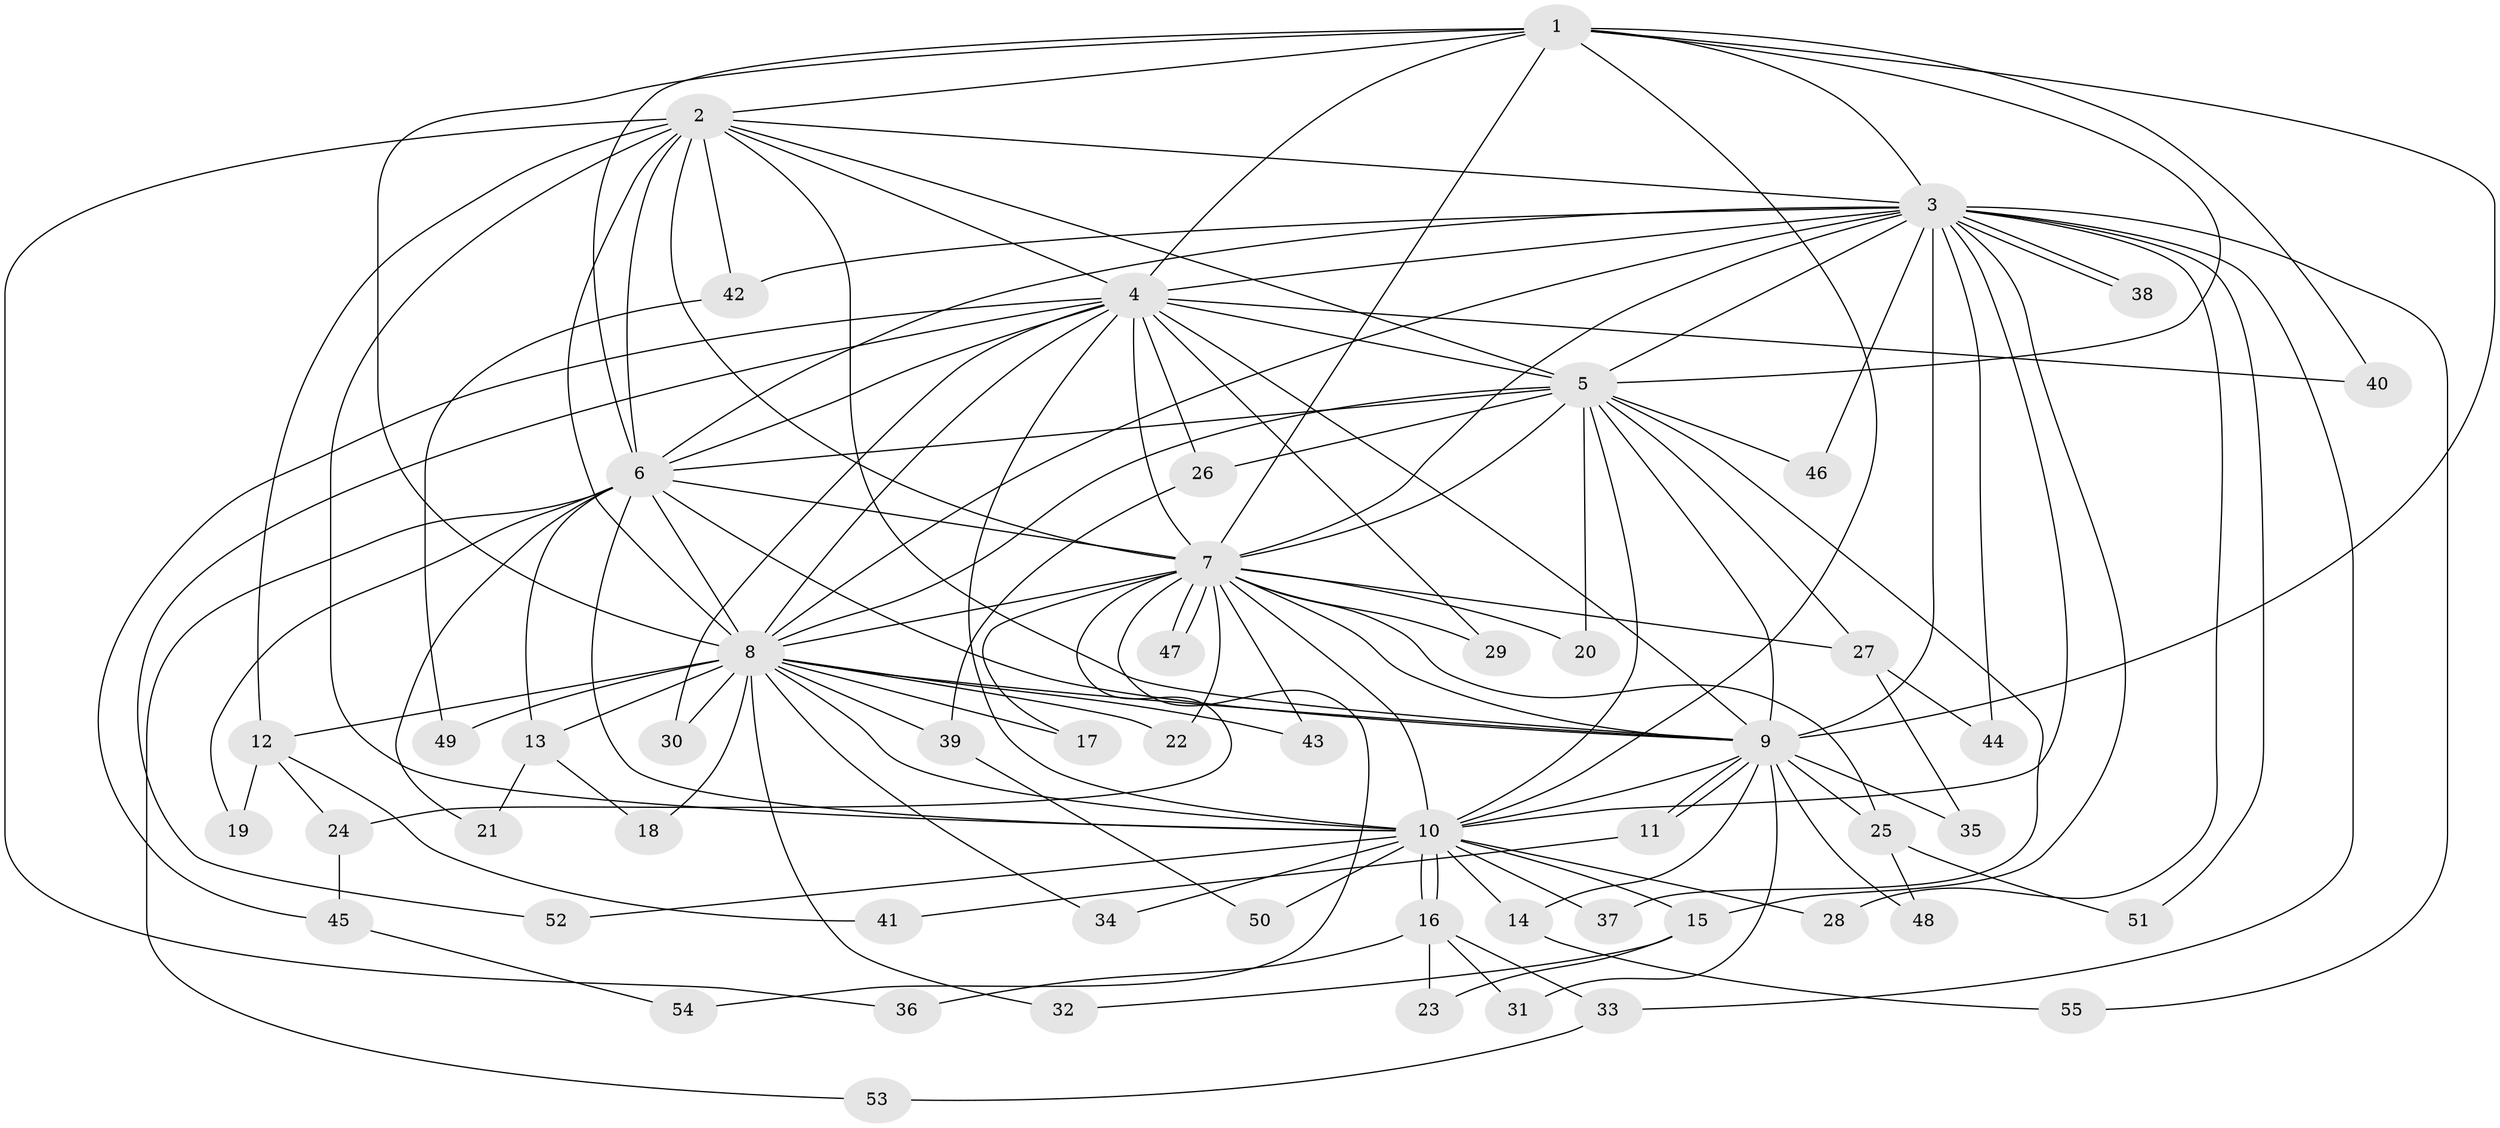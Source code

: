 // Generated by graph-tools (version 1.1) at 2025/45/03/09/25 04:45:07]
// undirected, 55 vertices, 135 edges
graph export_dot {
graph [start="1"]
  node [color=gray90,style=filled];
  1;
  2;
  3;
  4;
  5;
  6;
  7;
  8;
  9;
  10;
  11;
  12;
  13;
  14;
  15;
  16;
  17;
  18;
  19;
  20;
  21;
  22;
  23;
  24;
  25;
  26;
  27;
  28;
  29;
  30;
  31;
  32;
  33;
  34;
  35;
  36;
  37;
  38;
  39;
  40;
  41;
  42;
  43;
  44;
  45;
  46;
  47;
  48;
  49;
  50;
  51;
  52;
  53;
  54;
  55;
  1 -- 2;
  1 -- 3;
  1 -- 4;
  1 -- 5;
  1 -- 6;
  1 -- 7;
  1 -- 8;
  1 -- 9;
  1 -- 10;
  1 -- 40;
  2 -- 3;
  2 -- 4;
  2 -- 5;
  2 -- 6;
  2 -- 7;
  2 -- 8;
  2 -- 9;
  2 -- 10;
  2 -- 12;
  2 -- 36;
  2 -- 42;
  3 -- 4;
  3 -- 5;
  3 -- 6;
  3 -- 7;
  3 -- 8;
  3 -- 9;
  3 -- 10;
  3 -- 15;
  3 -- 28;
  3 -- 33;
  3 -- 38;
  3 -- 38;
  3 -- 42;
  3 -- 44;
  3 -- 46;
  3 -- 51;
  3 -- 55;
  4 -- 5;
  4 -- 6;
  4 -- 7;
  4 -- 8;
  4 -- 9;
  4 -- 10;
  4 -- 26;
  4 -- 29;
  4 -- 30;
  4 -- 40;
  4 -- 45;
  4 -- 52;
  5 -- 6;
  5 -- 7;
  5 -- 8;
  5 -- 9;
  5 -- 10;
  5 -- 20;
  5 -- 26;
  5 -- 27;
  5 -- 37;
  5 -- 46;
  6 -- 7;
  6 -- 8;
  6 -- 9;
  6 -- 10;
  6 -- 13;
  6 -- 19;
  6 -- 21;
  6 -- 53;
  7 -- 8;
  7 -- 9;
  7 -- 10;
  7 -- 17;
  7 -- 20;
  7 -- 22;
  7 -- 24;
  7 -- 25;
  7 -- 27;
  7 -- 29;
  7 -- 43;
  7 -- 47;
  7 -- 47;
  7 -- 54;
  8 -- 9;
  8 -- 10;
  8 -- 12;
  8 -- 13;
  8 -- 17;
  8 -- 18;
  8 -- 22;
  8 -- 30;
  8 -- 32;
  8 -- 34;
  8 -- 39;
  8 -- 43;
  8 -- 49;
  9 -- 10;
  9 -- 11;
  9 -- 11;
  9 -- 14;
  9 -- 25;
  9 -- 31;
  9 -- 35;
  9 -- 48;
  10 -- 14;
  10 -- 15;
  10 -- 16;
  10 -- 16;
  10 -- 28;
  10 -- 34;
  10 -- 37;
  10 -- 50;
  10 -- 52;
  11 -- 41;
  12 -- 19;
  12 -- 24;
  12 -- 41;
  13 -- 18;
  13 -- 21;
  14 -- 55;
  15 -- 23;
  15 -- 32;
  16 -- 23;
  16 -- 31;
  16 -- 33;
  16 -- 36;
  24 -- 45;
  25 -- 48;
  25 -- 51;
  26 -- 39;
  27 -- 35;
  27 -- 44;
  33 -- 53;
  39 -- 50;
  42 -- 49;
  45 -- 54;
}
